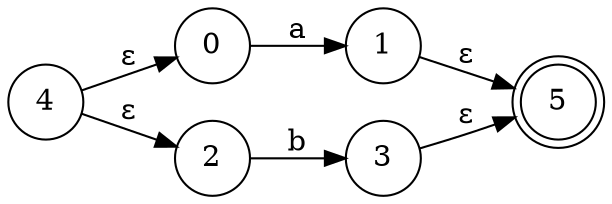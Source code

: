 digraph NFA {
  rankdir=LR;
  node [shape = doublecircle]; 5;
  node [shape = circle];
  4 -> 0 [label="ε"];
  4 -> 2 [label="ε"];
  2 -> 3 [label="b"];
  3 -> 5 [label="ε"];
  0 -> 1 [label="a"];
  1 -> 5 [label="ε"];
}
